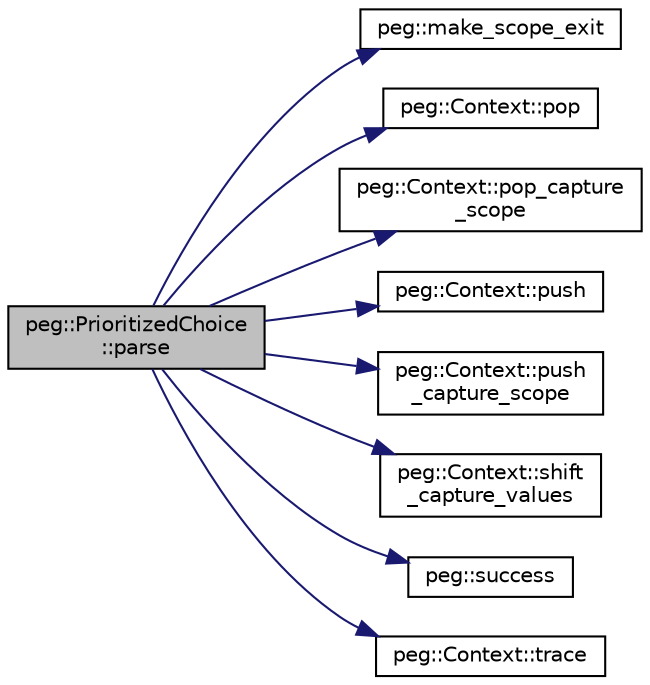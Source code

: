 digraph "peg::PrioritizedChoice::parse"
{
 // LATEX_PDF_SIZE
  edge [fontname="Helvetica",fontsize="10",labelfontname="Helvetica",labelfontsize="10"];
  node [fontname="Helvetica",fontsize="10",shape=record];
  rankdir="LR";
  Node1 [label="peg::PrioritizedChoice\l::parse",height=0.2,width=0.4,color="black", fillcolor="grey75", style="filled", fontcolor="black",tooltip=" "];
  Node1 -> Node2 [color="midnightblue",fontsize="10",style="solid",fontname="Helvetica"];
  Node2 [label="peg::make_scope_exit",height=0.2,width=0.4,color="black", fillcolor="white", style="filled",URL="$namespacepeg.html#ac2158f086910efbd32f003dbb2ea3e65",tooltip=" "];
  Node1 -> Node3 [color="midnightblue",fontsize="10",style="solid",fontname="Helvetica"];
  Node3 [label="peg::Context::pop",height=0.2,width=0.4,color="black", fillcolor="white", style="filled",URL="$classpeg_1_1Context.html#ac35d91467ae20e6b13a39ace7d853eb4",tooltip=" "];
  Node1 -> Node4 [color="midnightblue",fontsize="10",style="solid",fontname="Helvetica"];
  Node4 [label="peg::Context::pop_capture\l_scope",height=0.2,width=0.4,color="black", fillcolor="white", style="filled",URL="$classpeg_1_1Context.html#ac3038d83aacd1c2992239eae43f9f120",tooltip=" "];
  Node1 -> Node5 [color="midnightblue",fontsize="10",style="solid",fontname="Helvetica"];
  Node5 [label="peg::Context::push",height=0.2,width=0.4,color="black", fillcolor="white", style="filled",URL="$classpeg_1_1Context.html#acf1bfdc49e3ea328c8cacb78b712cb0b",tooltip=" "];
  Node1 -> Node6 [color="midnightblue",fontsize="10",style="solid",fontname="Helvetica"];
  Node6 [label="peg::Context::push\l_capture_scope",height=0.2,width=0.4,color="black", fillcolor="white", style="filled",URL="$classpeg_1_1Context.html#a5be010190aa699d634fb3b552b417111",tooltip=" "];
  Node1 -> Node7 [color="midnightblue",fontsize="10",style="solid",fontname="Helvetica"];
  Node7 [label="peg::Context::shift\l_capture_values",height=0.2,width=0.4,color="black", fillcolor="white", style="filled",URL="$classpeg_1_1Context.html#a75468390e5904e6d71a375d913eac6a6",tooltip=" "];
  Node1 -> Node8 [color="midnightblue",fontsize="10",style="solid",fontname="Helvetica"];
  Node8 [label="peg::success",height=0.2,width=0.4,color="black", fillcolor="white", style="filled",URL="$namespacepeg.html#abb0779cb4c0b5f8e157e81bac9686c8a",tooltip=" "];
  Node1 -> Node9 [color="midnightblue",fontsize="10",style="solid",fontname="Helvetica"];
  Node9 [label="peg::Context::trace",height=0.2,width=0.4,color="black", fillcolor="white", style="filled",URL="$classpeg_1_1Context.html#a62d90cb77e73de57eb6b51367f60d961",tooltip=" "];
}
